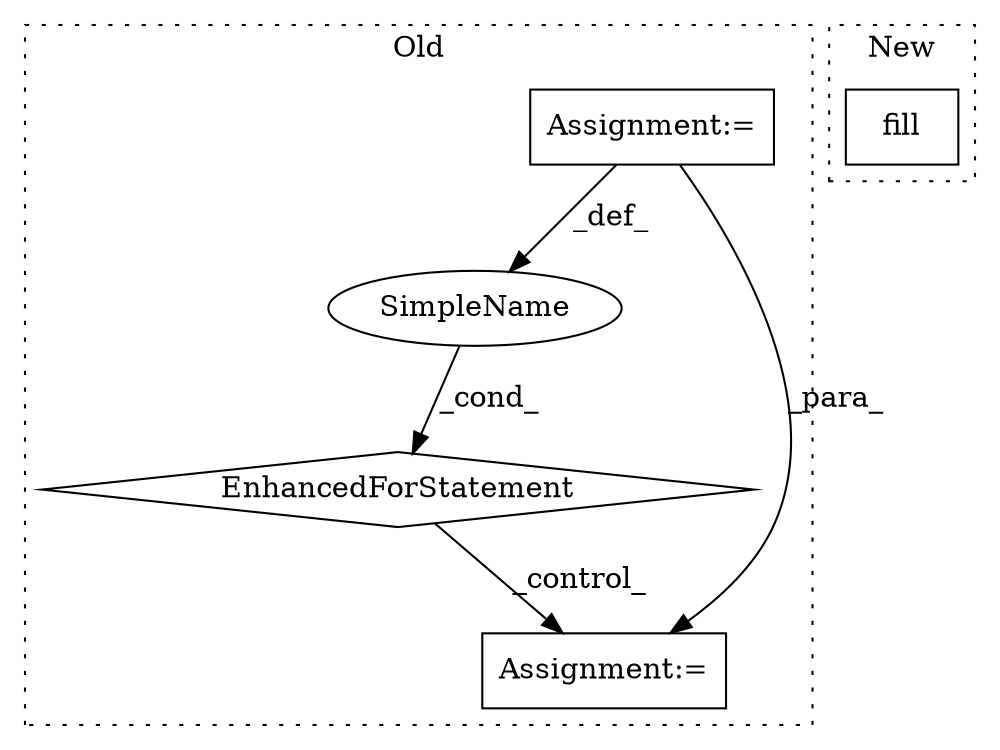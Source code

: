 digraph G {
subgraph cluster0 {
1 [label="EnhancedForStatement" a="70" s="2265,2385" l="75,2" shape="diamond"];
3 [label="Assignment:=" a="7" s="2265,2385" l="75,2" shape="box"];
4 [label="SimpleName" a="42" s="2344" l="3" shape="ellipse"];
5 [label="Assignment:=" a="7" s="2440,2559" l="85,2" shape="box"];
label = "Old";
style="dotted";
}
subgraph cluster1 {
2 [label="fill" a="32" s="2267,2273" l="5,1" shape="box"];
label = "New";
style="dotted";
}
1 -> 5 [label="_control_"];
3 -> 4 [label="_def_"];
3 -> 5 [label="_para_"];
4 -> 1 [label="_cond_"];
}